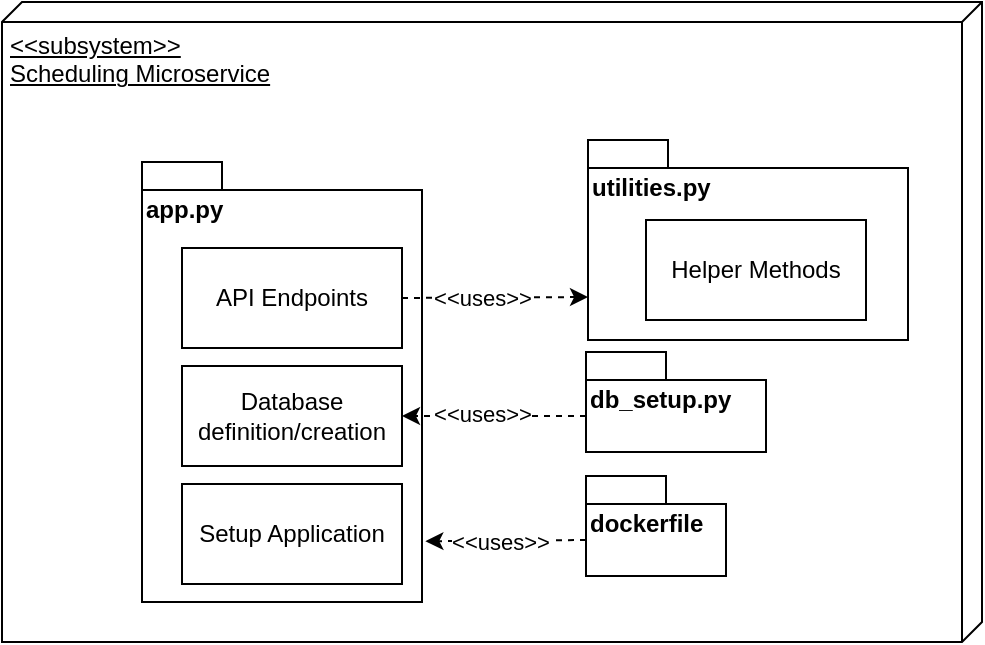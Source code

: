 <mxfile version="22.1.4" type="github">
  <diagram name="Page-1" id="-XHfJPDyOIU7HPQ84bhI">
    <mxGraphModel dx="954" dy="647" grid="1" gridSize="10" guides="1" tooltips="1" connect="1" arrows="1" fold="1" page="1" pageScale="1" pageWidth="827" pageHeight="1169" math="0" shadow="0">
      <root>
        <mxCell id="0" />
        <mxCell id="1" parent="0" />
        <mxCell id="yQd3t4odJ7Aa37TKswvf-1" value="&amp;lt;&amp;lt;subsystem&amp;gt;&amp;gt;&lt;br&gt;Scheduling Microservice" style="verticalAlign=top;align=left;spacingTop=8;spacingLeft=2;spacingRight=12;shape=cube;size=10;direction=south;fontStyle=4;html=1;whiteSpace=wrap;" vertex="1" parent="1">
          <mxGeometry x="70" y="60" width="490" height="320" as="geometry" />
        </mxCell>
        <mxCell id="yQd3t4odJ7Aa37TKswvf-2" value="app.py" style="shape=folder;fontStyle=1;spacingTop=10;tabWidth=40;tabHeight=14;tabPosition=left;html=1;whiteSpace=wrap;align=left;verticalAlign=top;" vertex="1" parent="1">
          <mxGeometry x="140" y="140" width="140" height="220" as="geometry" />
        </mxCell>
        <mxCell id="yQd3t4odJ7Aa37TKswvf-3" value="API Endpoints" style="html=1;whiteSpace=wrap;" vertex="1" parent="1">
          <mxGeometry x="160" y="183" width="110" height="50" as="geometry" />
        </mxCell>
        <mxCell id="yQd3t4odJ7Aa37TKswvf-4" value="dockerfile" style="shape=folder;fontStyle=1;spacingTop=10;tabWidth=40;tabHeight=14;tabPosition=left;html=1;whiteSpace=wrap;verticalAlign=top;align=left;" vertex="1" parent="1">
          <mxGeometry x="362" y="297" width="70" height="50" as="geometry" />
        </mxCell>
        <mxCell id="yQd3t4odJ7Aa37TKswvf-5" value="db_setup.py" style="shape=folder;fontStyle=1;spacingTop=10;tabWidth=40;tabHeight=14;tabPosition=left;html=1;whiteSpace=wrap;align=left;verticalAlign=top;" vertex="1" parent="1">
          <mxGeometry x="362" y="235" width="90" height="50" as="geometry" />
        </mxCell>
        <mxCell id="yQd3t4odJ7Aa37TKswvf-6" value="utilities.py" style="shape=folder;fontStyle=1;spacingTop=10;tabWidth=40;tabHeight=14;tabPosition=left;html=1;whiteSpace=wrap;align=left;verticalAlign=top;" vertex="1" parent="1">
          <mxGeometry x="363" y="129" width="160" height="100" as="geometry" />
        </mxCell>
        <mxCell id="yQd3t4odJ7Aa37TKswvf-7" value="Helper Methods" style="html=1;whiteSpace=wrap;" vertex="1" parent="1">
          <mxGeometry x="392" y="169" width="110" height="50" as="geometry" />
        </mxCell>
        <mxCell id="yQd3t4odJ7Aa37TKswvf-8" value="Database definition/creation" style="html=1;whiteSpace=wrap;" vertex="1" parent="1">
          <mxGeometry x="160" y="242" width="110" height="50" as="geometry" />
        </mxCell>
        <mxCell id="yQd3t4odJ7Aa37TKswvf-9" value="Setup Application" style="html=1;whiteSpace=wrap;" vertex="1" parent="1">
          <mxGeometry x="160" y="301" width="110" height="50" as="geometry" />
        </mxCell>
        <mxCell id="yQd3t4odJ7Aa37TKswvf-10" value="" style="endArrow=classic;html=1;rounded=0;entryX=1;entryY=0.5;entryDx=0;entryDy=0;dashed=1;exitX=0;exitY=0;exitDx=0;exitDy=32;exitPerimeter=0;" edge="1" parent="1" source="yQd3t4odJ7Aa37TKswvf-5" target="yQd3t4odJ7Aa37TKswvf-8">
          <mxGeometry width="50" height="50" relative="1" as="geometry">
            <mxPoint x="380" y="250" as="sourcePoint" />
            <mxPoint x="430" y="200" as="targetPoint" />
          </mxGeometry>
        </mxCell>
        <mxCell id="yQd3t4odJ7Aa37TKswvf-11" value="&amp;lt;&amp;lt;uses&amp;gt;&amp;gt;" style="edgeLabel;html=1;align=center;verticalAlign=middle;resizable=0;points=[];" vertex="1" connectable="0" parent="yQd3t4odJ7Aa37TKswvf-10">
          <mxGeometry x="0.13" y="-1" relative="1" as="geometry">
            <mxPoint as="offset" />
          </mxGeometry>
        </mxCell>
        <mxCell id="yQd3t4odJ7Aa37TKswvf-12" value="" style="endArrow=classic;html=1;rounded=0;exitX=1;exitY=0.5;exitDx=0;exitDy=0;entryX=0;entryY=0;entryDx=0;entryDy=78.5;entryPerimeter=0;dashed=1;" edge="1" parent="1" source="yQd3t4odJ7Aa37TKswvf-3" target="yQd3t4odJ7Aa37TKswvf-6">
          <mxGeometry width="50" height="50" relative="1" as="geometry">
            <mxPoint x="380" y="250" as="sourcePoint" />
            <mxPoint x="430" y="200" as="targetPoint" />
          </mxGeometry>
        </mxCell>
        <mxCell id="yQd3t4odJ7Aa37TKswvf-13" value="&amp;lt;&amp;lt;uses&amp;gt;&amp;gt;" style="edgeLabel;html=1;align=center;verticalAlign=middle;resizable=0;points=[];" vertex="1" connectable="0" parent="yQd3t4odJ7Aa37TKswvf-12">
          <mxGeometry x="-0.14" relative="1" as="geometry">
            <mxPoint as="offset" />
          </mxGeometry>
        </mxCell>
        <mxCell id="yQd3t4odJ7Aa37TKswvf-14" value="" style="endArrow=classic;html=1;rounded=0;entryX=1.012;entryY=0.862;entryDx=0;entryDy=0;dashed=1;exitX=0;exitY=0;exitDx=0;exitDy=32;exitPerimeter=0;entryPerimeter=0;" edge="1" parent="1" source="yQd3t4odJ7Aa37TKswvf-4" target="yQd3t4odJ7Aa37TKswvf-2">
          <mxGeometry width="50" height="50" relative="1" as="geometry">
            <mxPoint x="330" y="277" as="sourcePoint" />
            <mxPoint x="280" y="277" as="targetPoint" />
          </mxGeometry>
        </mxCell>
        <mxCell id="yQd3t4odJ7Aa37TKswvf-15" value="&amp;lt;&amp;lt;uses&amp;gt;&amp;gt;" style="edgeLabel;html=1;align=center;verticalAlign=middle;resizable=0;points=[];" vertex="1" connectable="0" parent="yQd3t4odJ7Aa37TKswvf-14">
          <mxGeometry x="0.071" relative="1" as="geometry">
            <mxPoint as="offset" />
          </mxGeometry>
        </mxCell>
      </root>
    </mxGraphModel>
  </diagram>
</mxfile>
